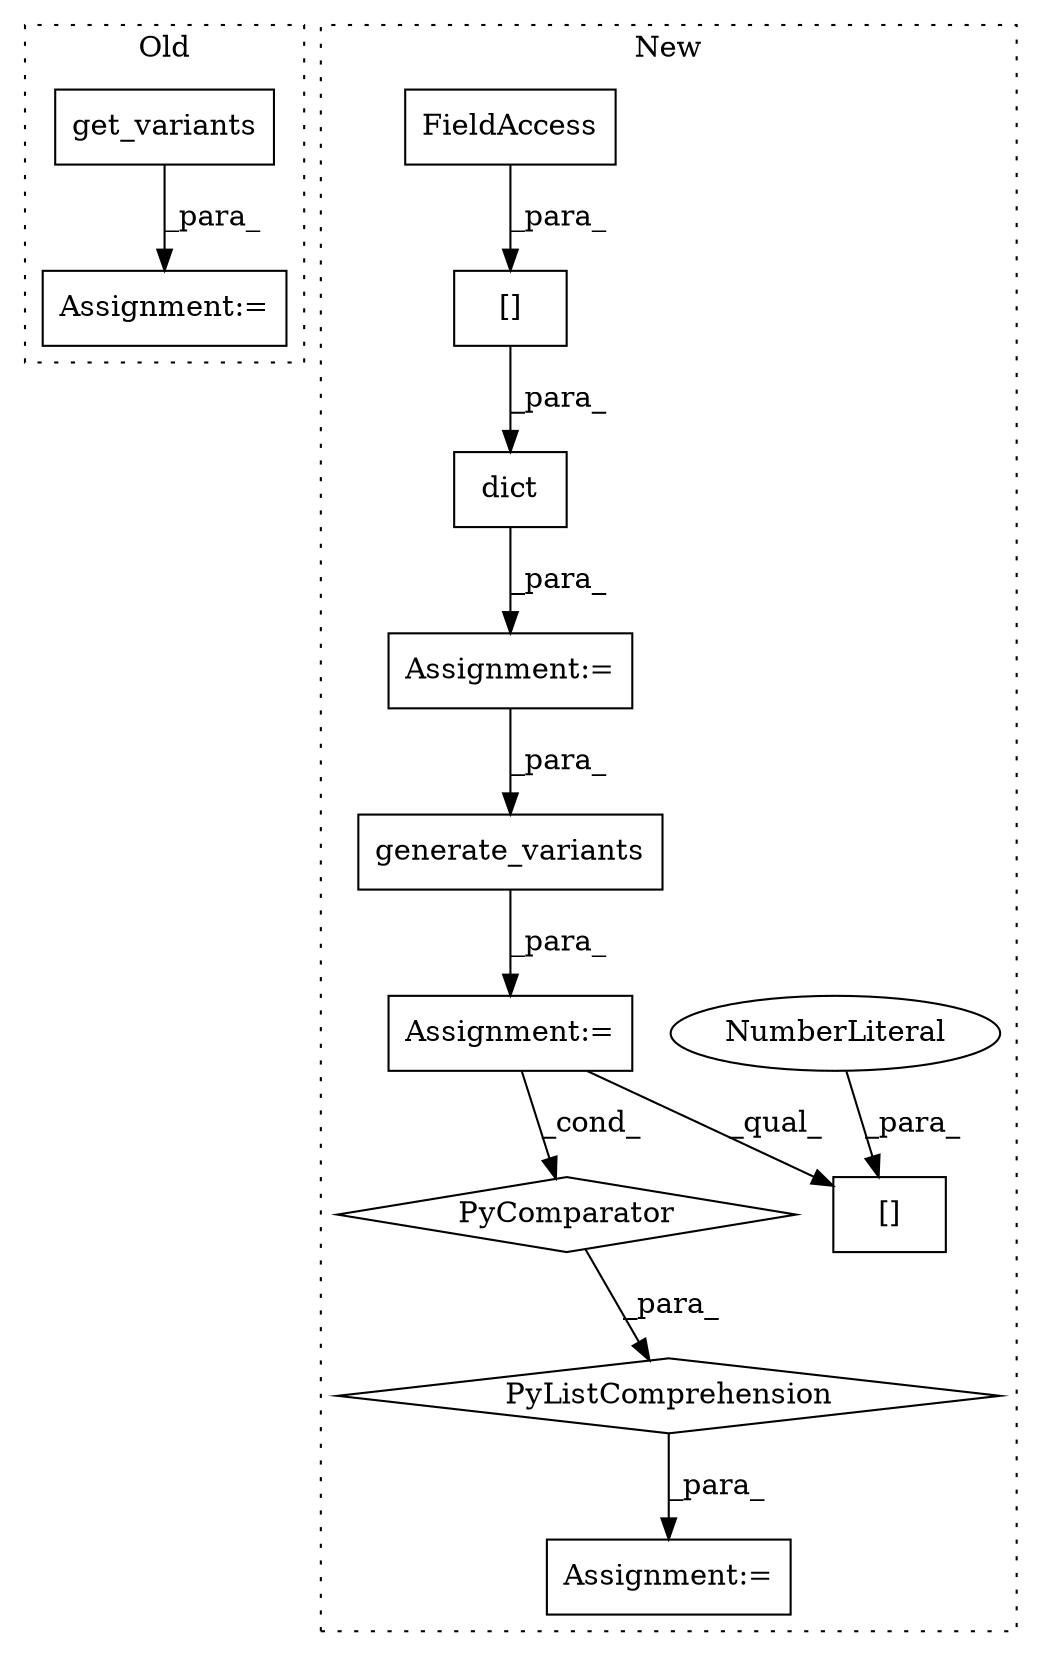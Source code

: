 digraph G {
subgraph cluster0 {
1 [label="get_variants" a="32" s="5386,5403" l="13,1" shape="box"];
12 [label="Assignment:=" a="7" s="5385" l="1" shape="box"];
label = "Old";
style="dotted";
}
subgraph cluster1 {
2 [label="[]" a="2" s="4850,4853" l="2,1" shape="box"];
3 [label="generate_variants" a="32" s="4919,4949" l="18,1" shape="box"];
4 [label="PyComparator" a="113" s="4912" l="47" shape="diamond"];
5 [label="NumberLiteral" a="34" s="4852" l="1" shape="ellipse"];
6 [label="dict" a="32" s="4784,4823" l="5,1" shape="box"];
7 [label="[]" a="2" s="4803,4822" l="11,1" shape="box"];
8 [label="FieldAccess" a="22" s="4814" l="8" shape="box"];
9 [label="Assignment:=" a="7" s="4783" l="1" shape="box"];
10 [label="Assignment:=" a="7" s="4838" l="12" shape="box"];
11 [label="PyListComprehension" a="109" s="4850" l="117" shape="diamond"];
13 [label="Assignment:=" a="7" s="4912" l="47" shape="box"];
label = "New";
style="dotted";
}
1 -> 12 [label="_para_"];
3 -> 13 [label="_para_"];
4 -> 11 [label="_para_"];
5 -> 2 [label="_para_"];
6 -> 9 [label="_para_"];
7 -> 6 [label="_para_"];
8 -> 7 [label="_para_"];
9 -> 3 [label="_para_"];
11 -> 10 [label="_para_"];
13 -> 4 [label="_cond_"];
13 -> 2 [label="_qual_"];
}